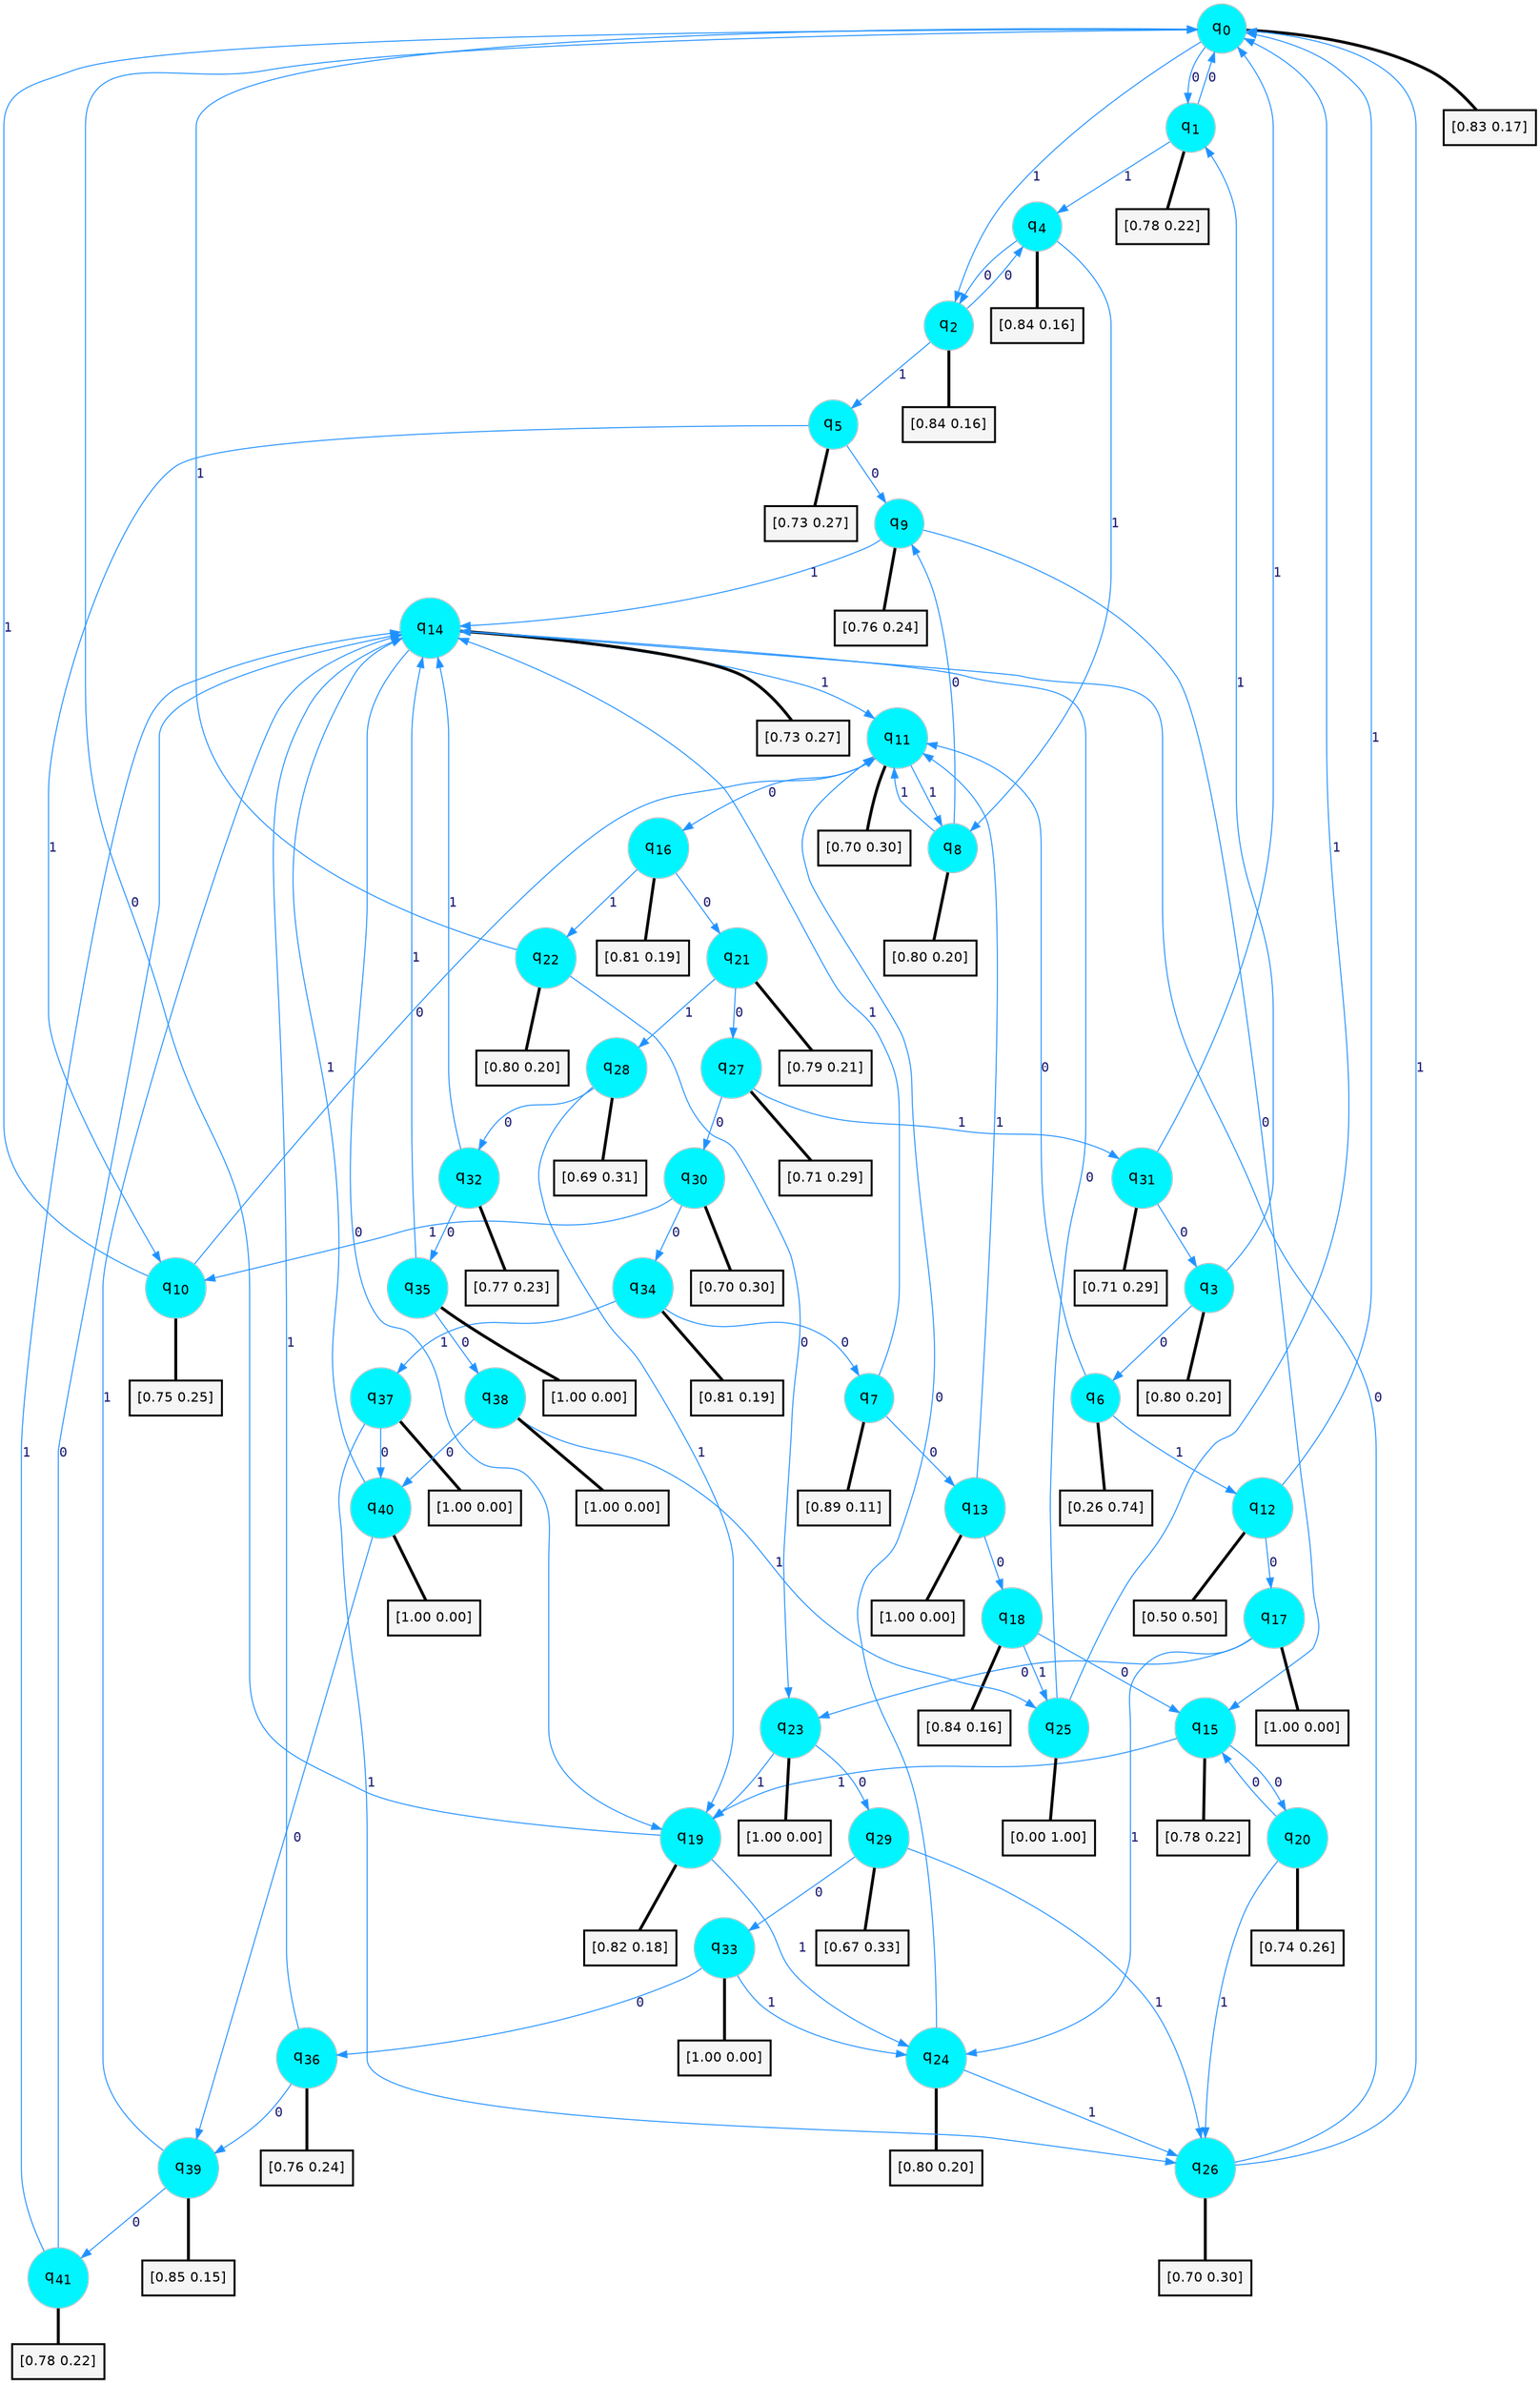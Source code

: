 digraph G {
graph [
bgcolor=transparent, dpi=300, rankdir=TD, size="40,25"];
node [
color=gray, fillcolor=turquoise1, fontcolor=black, fontname=Helvetica, fontsize=16, fontweight=bold, shape=circle, style=filled];
edge [
arrowsize=1, color=dodgerblue1, fontcolor=midnightblue, fontname=courier, fontweight=bold, penwidth=1, style=solid, weight=20];
0[label=<q<SUB>0</SUB>>];
1[label=<q<SUB>1</SUB>>];
2[label=<q<SUB>2</SUB>>];
3[label=<q<SUB>3</SUB>>];
4[label=<q<SUB>4</SUB>>];
5[label=<q<SUB>5</SUB>>];
6[label=<q<SUB>6</SUB>>];
7[label=<q<SUB>7</SUB>>];
8[label=<q<SUB>8</SUB>>];
9[label=<q<SUB>9</SUB>>];
10[label=<q<SUB>10</SUB>>];
11[label=<q<SUB>11</SUB>>];
12[label=<q<SUB>12</SUB>>];
13[label=<q<SUB>13</SUB>>];
14[label=<q<SUB>14</SUB>>];
15[label=<q<SUB>15</SUB>>];
16[label=<q<SUB>16</SUB>>];
17[label=<q<SUB>17</SUB>>];
18[label=<q<SUB>18</SUB>>];
19[label=<q<SUB>19</SUB>>];
20[label=<q<SUB>20</SUB>>];
21[label=<q<SUB>21</SUB>>];
22[label=<q<SUB>22</SUB>>];
23[label=<q<SUB>23</SUB>>];
24[label=<q<SUB>24</SUB>>];
25[label=<q<SUB>25</SUB>>];
26[label=<q<SUB>26</SUB>>];
27[label=<q<SUB>27</SUB>>];
28[label=<q<SUB>28</SUB>>];
29[label=<q<SUB>29</SUB>>];
30[label=<q<SUB>30</SUB>>];
31[label=<q<SUB>31</SUB>>];
32[label=<q<SUB>32</SUB>>];
33[label=<q<SUB>33</SUB>>];
34[label=<q<SUB>34</SUB>>];
35[label=<q<SUB>35</SUB>>];
36[label=<q<SUB>36</SUB>>];
37[label=<q<SUB>37</SUB>>];
38[label=<q<SUB>38</SUB>>];
39[label=<q<SUB>39</SUB>>];
40[label=<q<SUB>40</SUB>>];
41[label=<q<SUB>41</SUB>>];
42[label="[0.83 0.17]", shape=box,fontcolor=black, fontname=Helvetica, fontsize=14, penwidth=2, fillcolor=whitesmoke,color=black];
43[label="[0.78 0.22]", shape=box,fontcolor=black, fontname=Helvetica, fontsize=14, penwidth=2, fillcolor=whitesmoke,color=black];
44[label="[0.84 0.16]", shape=box,fontcolor=black, fontname=Helvetica, fontsize=14, penwidth=2, fillcolor=whitesmoke,color=black];
45[label="[0.80 0.20]", shape=box,fontcolor=black, fontname=Helvetica, fontsize=14, penwidth=2, fillcolor=whitesmoke,color=black];
46[label="[0.84 0.16]", shape=box,fontcolor=black, fontname=Helvetica, fontsize=14, penwidth=2, fillcolor=whitesmoke,color=black];
47[label="[0.73 0.27]", shape=box,fontcolor=black, fontname=Helvetica, fontsize=14, penwidth=2, fillcolor=whitesmoke,color=black];
48[label="[0.26 0.74]", shape=box,fontcolor=black, fontname=Helvetica, fontsize=14, penwidth=2, fillcolor=whitesmoke,color=black];
49[label="[0.89 0.11]", shape=box,fontcolor=black, fontname=Helvetica, fontsize=14, penwidth=2, fillcolor=whitesmoke,color=black];
50[label="[0.80 0.20]", shape=box,fontcolor=black, fontname=Helvetica, fontsize=14, penwidth=2, fillcolor=whitesmoke,color=black];
51[label="[0.76 0.24]", shape=box,fontcolor=black, fontname=Helvetica, fontsize=14, penwidth=2, fillcolor=whitesmoke,color=black];
52[label="[0.75 0.25]", shape=box,fontcolor=black, fontname=Helvetica, fontsize=14, penwidth=2, fillcolor=whitesmoke,color=black];
53[label="[0.70 0.30]", shape=box,fontcolor=black, fontname=Helvetica, fontsize=14, penwidth=2, fillcolor=whitesmoke,color=black];
54[label="[0.50 0.50]", shape=box,fontcolor=black, fontname=Helvetica, fontsize=14, penwidth=2, fillcolor=whitesmoke,color=black];
55[label="[1.00 0.00]", shape=box,fontcolor=black, fontname=Helvetica, fontsize=14, penwidth=2, fillcolor=whitesmoke,color=black];
56[label="[0.73 0.27]", shape=box,fontcolor=black, fontname=Helvetica, fontsize=14, penwidth=2, fillcolor=whitesmoke,color=black];
57[label="[0.78 0.22]", shape=box,fontcolor=black, fontname=Helvetica, fontsize=14, penwidth=2, fillcolor=whitesmoke,color=black];
58[label="[0.81 0.19]", shape=box,fontcolor=black, fontname=Helvetica, fontsize=14, penwidth=2, fillcolor=whitesmoke,color=black];
59[label="[1.00 0.00]", shape=box,fontcolor=black, fontname=Helvetica, fontsize=14, penwidth=2, fillcolor=whitesmoke,color=black];
60[label="[0.84 0.16]", shape=box,fontcolor=black, fontname=Helvetica, fontsize=14, penwidth=2, fillcolor=whitesmoke,color=black];
61[label="[0.82 0.18]", shape=box,fontcolor=black, fontname=Helvetica, fontsize=14, penwidth=2, fillcolor=whitesmoke,color=black];
62[label="[0.74 0.26]", shape=box,fontcolor=black, fontname=Helvetica, fontsize=14, penwidth=2, fillcolor=whitesmoke,color=black];
63[label="[0.79 0.21]", shape=box,fontcolor=black, fontname=Helvetica, fontsize=14, penwidth=2, fillcolor=whitesmoke,color=black];
64[label="[0.80 0.20]", shape=box,fontcolor=black, fontname=Helvetica, fontsize=14, penwidth=2, fillcolor=whitesmoke,color=black];
65[label="[1.00 0.00]", shape=box,fontcolor=black, fontname=Helvetica, fontsize=14, penwidth=2, fillcolor=whitesmoke,color=black];
66[label="[0.80 0.20]", shape=box,fontcolor=black, fontname=Helvetica, fontsize=14, penwidth=2, fillcolor=whitesmoke,color=black];
67[label="[0.00 1.00]", shape=box,fontcolor=black, fontname=Helvetica, fontsize=14, penwidth=2, fillcolor=whitesmoke,color=black];
68[label="[0.70 0.30]", shape=box,fontcolor=black, fontname=Helvetica, fontsize=14, penwidth=2, fillcolor=whitesmoke,color=black];
69[label="[0.71 0.29]", shape=box,fontcolor=black, fontname=Helvetica, fontsize=14, penwidth=2, fillcolor=whitesmoke,color=black];
70[label="[0.69 0.31]", shape=box,fontcolor=black, fontname=Helvetica, fontsize=14, penwidth=2, fillcolor=whitesmoke,color=black];
71[label="[0.67 0.33]", shape=box,fontcolor=black, fontname=Helvetica, fontsize=14, penwidth=2, fillcolor=whitesmoke,color=black];
72[label="[0.70 0.30]", shape=box,fontcolor=black, fontname=Helvetica, fontsize=14, penwidth=2, fillcolor=whitesmoke,color=black];
73[label="[0.71 0.29]", shape=box,fontcolor=black, fontname=Helvetica, fontsize=14, penwidth=2, fillcolor=whitesmoke,color=black];
74[label="[0.77 0.23]", shape=box,fontcolor=black, fontname=Helvetica, fontsize=14, penwidth=2, fillcolor=whitesmoke,color=black];
75[label="[1.00 0.00]", shape=box,fontcolor=black, fontname=Helvetica, fontsize=14, penwidth=2, fillcolor=whitesmoke,color=black];
76[label="[0.81 0.19]", shape=box,fontcolor=black, fontname=Helvetica, fontsize=14, penwidth=2, fillcolor=whitesmoke,color=black];
77[label="[1.00 0.00]", shape=box,fontcolor=black, fontname=Helvetica, fontsize=14, penwidth=2, fillcolor=whitesmoke,color=black];
78[label="[0.76 0.24]", shape=box,fontcolor=black, fontname=Helvetica, fontsize=14, penwidth=2, fillcolor=whitesmoke,color=black];
79[label="[1.00 0.00]", shape=box,fontcolor=black, fontname=Helvetica, fontsize=14, penwidth=2, fillcolor=whitesmoke,color=black];
80[label="[1.00 0.00]", shape=box,fontcolor=black, fontname=Helvetica, fontsize=14, penwidth=2, fillcolor=whitesmoke,color=black];
81[label="[0.85 0.15]", shape=box,fontcolor=black, fontname=Helvetica, fontsize=14, penwidth=2, fillcolor=whitesmoke,color=black];
82[label="[1.00 0.00]", shape=box,fontcolor=black, fontname=Helvetica, fontsize=14, penwidth=2, fillcolor=whitesmoke,color=black];
83[label="[0.78 0.22]", shape=box,fontcolor=black, fontname=Helvetica, fontsize=14, penwidth=2, fillcolor=whitesmoke,color=black];
0->1 [label=0];
0->2 [label=1];
0->42 [arrowhead=none, penwidth=3,color=black];
1->0 [label=0];
1->4 [label=1];
1->43 [arrowhead=none, penwidth=3,color=black];
2->4 [label=0];
2->5 [label=1];
2->44 [arrowhead=none, penwidth=3,color=black];
3->6 [label=0];
3->1 [label=1];
3->45 [arrowhead=none, penwidth=3,color=black];
4->2 [label=0];
4->8 [label=1];
4->46 [arrowhead=none, penwidth=3,color=black];
5->9 [label=0];
5->10 [label=1];
5->47 [arrowhead=none, penwidth=3,color=black];
6->11 [label=0];
6->12 [label=1];
6->48 [arrowhead=none, penwidth=3,color=black];
7->13 [label=0];
7->14 [label=1];
7->49 [arrowhead=none, penwidth=3,color=black];
8->9 [label=0];
8->11 [label=1];
8->50 [arrowhead=none, penwidth=3,color=black];
9->15 [label=0];
9->14 [label=1];
9->51 [arrowhead=none, penwidth=3,color=black];
10->11 [label=0];
10->0 [label=1];
10->52 [arrowhead=none, penwidth=3,color=black];
11->16 [label=0];
11->8 [label=1];
11->53 [arrowhead=none, penwidth=3,color=black];
12->17 [label=0];
12->0 [label=1];
12->54 [arrowhead=none, penwidth=3,color=black];
13->18 [label=0];
13->11 [label=1];
13->55 [arrowhead=none, penwidth=3,color=black];
14->19 [label=0];
14->11 [label=1];
14->56 [arrowhead=none, penwidth=3,color=black];
15->20 [label=0];
15->19 [label=1];
15->57 [arrowhead=none, penwidth=3,color=black];
16->21 [label=0];
16->22 [label=1];
16->58 [arrowhead=none, penwidth=3,color=black];
17->23 [label=0];
17->24 [label=1];
17->59 [arrowhead=none, penwidth=3,color=black];
18->15 [label=0];
18->25 [label=1];
18->60 [arrowhead=none, penwidth=3,color=black];
19->0 [label=0];
19->24 [label=1];
19->61 [arrowhead=none, penwidth=3,color=black];
20->15 [label=0];
20->26 [label=1];
20->62 [arrowhead=none, penwidth=3,color=black];
21->27 [label=0];
21->28 [label=1];
21->63 [arrowhead=none, penwidth=3,color=black];
22->23 [label=0];
22->0 [label=1];
22->64 [arrowhead=none, penwidth=3,color=black];
23->29 [label=0];
23->19 [label=1];
23->65 [arrowhead=none, penwidth=3,color=black];
24->11 [label=0];
24->26 [label=1];
24->66 [arrowhead=none, penwidth=3,color=black];
25->14 [label=0];
25->0 [label=1];
25->67 [arrowhead=none, penwidth=3,color=black];
26->14 [label=0];
26->0 [label=1];
26->68 [arrowhead=none, penwidth=3,color=black];
27->30 [label=0];
27->31 [label=1];
27->69 [arrowhead=none, penwidth=3,color=black];
28->32 [label=0];
28->19 [label=1];
28->70 [arrowhead=none, penwidth=3,color=black];
29->33 [label=0];
29->26 [label=1];
29->71 [arrowhead=none, penwidth=3,color=black];
30->34 [label=0];
30->10 [label=1];
30->72 [arrowhead=none, penwidth=3,color=black];
31->3 [label=0];
31->0 [label=1];
31->73 [arrowhead=none, penwidth=3,color=black];
32->35 [label=0];
32->14 [label=1];
32->74 [arrowhead=none, penwidth=3,color=black];
33->36 [label=0];
33->24 [label=1];
33->75 [arrowhead=none, penwidth=3,color=black];
34->7 [label=0];
34->37 [label=1];
34->76 [arrowhead=none, penwidth=3,color=black];
35->38 [label=0];
35->14 [label=1];
35->77 [arrowhead=none, penwidth=3,color=black];
36->39 [label=0];
36->14 [label=1];
36->78 [arrowhead=none, penwidth=3,color=black];
37->40 [label=0];
37->26 [label=1];
37->79 [arrowhead=none, penwidth=3,color=black];
38->40 [label=0];
38->25 [label=1];
38->80 [arrowhead=none, penwidth=3,color=black];
39->41 [label=0];
39->14 [label=1];
39->81 [arrowhead=none, penwidth=3,color=black];
40->39 [label=0];
40->14 [label=1];
40->82 [arrowhead=none, penwidth=3,color=black];
41->14 [label=0];
41->14 [label=1];
41->83 [arrowhead=none, penwidth=3,color=black];
}
